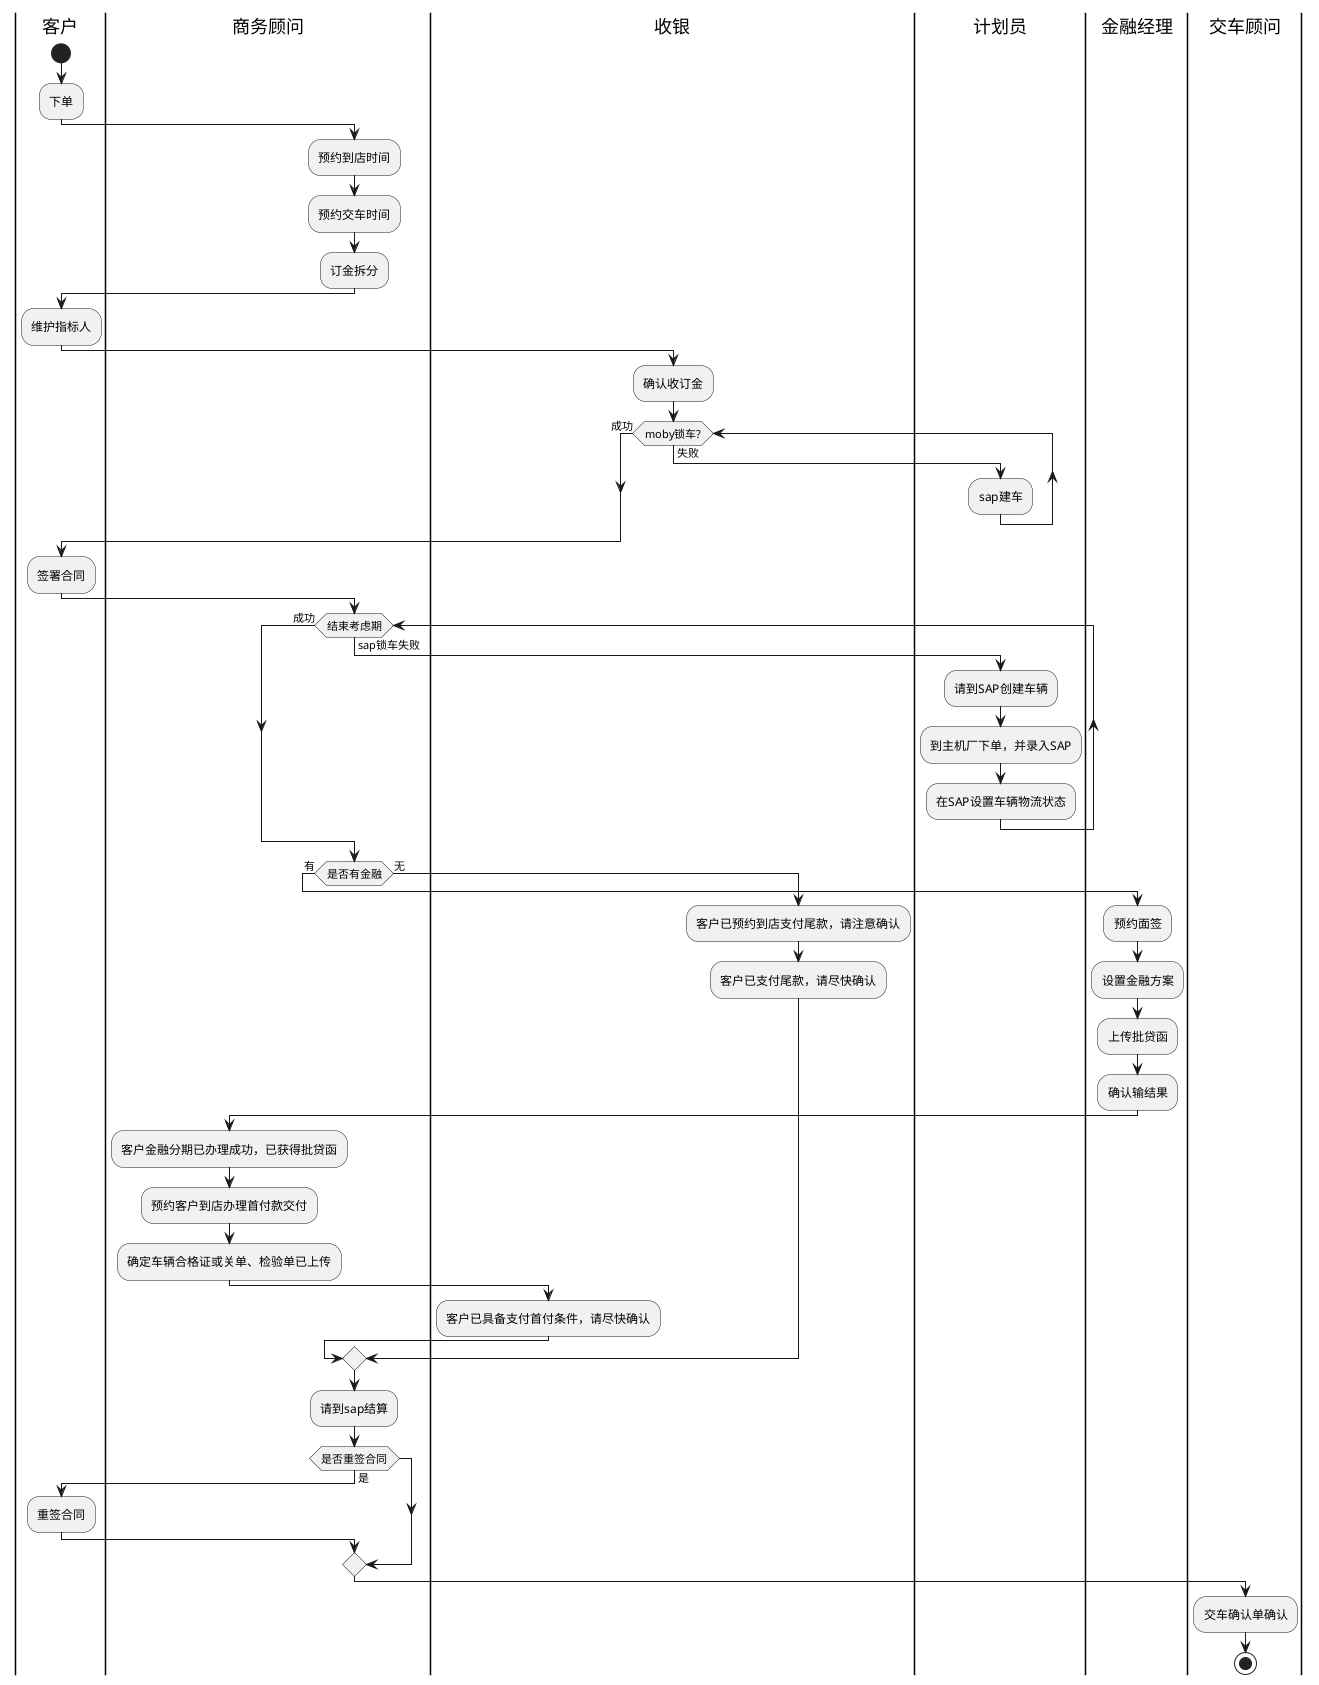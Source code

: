 @startuml

|客户|
start
:下单;

|商务顾问|
:预约到店时间;

|商务顾问|
:预约交车时间;

|商务顾问|
:订金拆分;

|客户|
:维护指标人;

|收银|
:确认收订金;
while (moby锁车?) is (失败)
|计划员|
:sap建车;
endwhile (成功)
|客户|
:签署合同;
 
|商务顾问|
while (结束考虑期) is (sap锁车失败)

|计划员|
:请到SAP创建车辆;
:到主机厂下单，并录入SAP;
:在SAP设置车辆物流状态;

endwhile (成功)

|商务顾问|
if (是否有金融) then (有)
|金融经理|
:预约面签;
:设置金融方案;
:上传批贷函;
:确认输结果;
|商务顾问|
:客户金融分期已办理成功，已获得批贷函;
:预约客户到店办理首付款交付;
:确定车辆合格证或关单、检验单已上传;
|收银|
:客户已具备支付首付条件，请尽快确认;
else (无)
|收银|
:客户已预约到店支付尾款，请注意确认;
:客户已支付尾款，请尽快确认;
endif

|商务顾问|
:请到sap结算;
if (是否重签合同) then (是)
|客户|
:重签合同;
endif

|交车顾问|
:交车确认单确认;


stop

@enduml